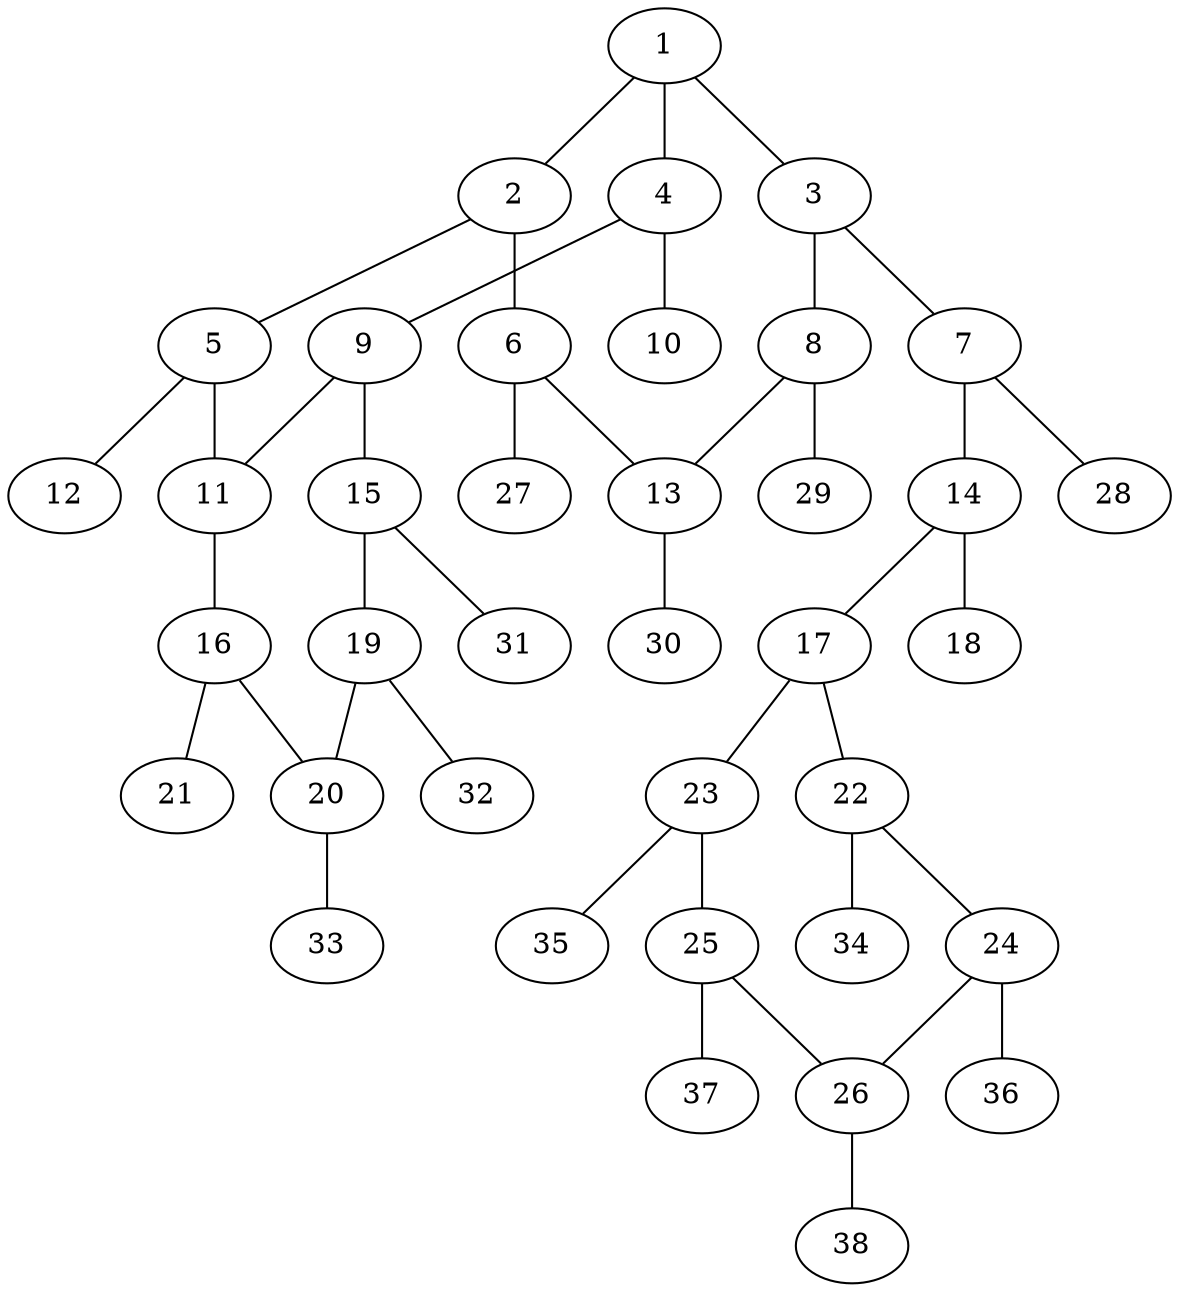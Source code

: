 graph molecule_2729 {
	1	 [chem=C];
	2	 [chem=C];
	1 -- 2	 [valence=1];
	3	 [chem=C];
	1 -- 3	 [valence=2];
	4	 [chem=C];
	1 -- 4	 [valence=1];
	5	 [chem=C];
	2 -- 5	 [valence=1];
	6	 [chem=C];
	2 -- 6	 [valence=2];
	7	 [chem=N];
	3 -- 7	 [valence=1];
	8	 [chem=C];
	3 -- 8	 [valence=1];
	9	 [chem=C];
	4 -- 9	 [valence=1];
	10	 [chem=O];
	4 -- 10	 [valence=2];
	11	 [chem=C];
	5 -- 11	 [valence=1];
	12	 [chem=O];
	5 -- 12	 [valence=2];
	13	 [chem=C];
	6 -- 13	 [valence=1];
	27	 [chem=H];
	6 -- 27	 [valence=1];
	14	 [chem=C];
	7 -- 14	 [valence=1];
	28	 [chem=H];
	7 -- 28	 [valence=1];
	8 -- 13	 [valence=2];
	29	 [chem=H];
	8 -- 29	 [valence=1];
	9 -- 11	 [valence=2];
	15	 [chem=C];
	9 -- 15	 [valence=1];
	16	 [chem=C];
	11 -- 16	 [valence=1];
	30	 [chem=H];
	13 -- 30	 [valence=1];
	17	 [chem=C];
	14 -- 17	 [valence=1];
	18	 [chem=O];
	14 -- 18	 [valence=2];
	19	 [chem=C];
	15 -- 19	 [valence=2];
	31	 [chem=H];
	15 -- 31	 [valence=1];
	20	 [chem=C];
	16 -- 20	 [valence=2];
	21	 [chem=Cl];
	16 -- 21	 [valence=1];
	22	 [chem=C];
	17 -- 22	 [valence=2];
	23	 [chem=C];
	17 -- 23	 [valence=1];
	19 -- 20	 [valence=1];
	32	 [chem=H];
	19 -- 32	 [valence=1];
	33	 [chem=H];
	20 -- 33	 [valence=1];
	24	 [chem=C];
	22 -- 24	 [valence=1];
	34	 [chem=H];
	22 -- 34	 [valence=1];
	25	 [chem=C];
	23 -- 25	 [valence=2];
	35	 [chem=H];
	23 -- 35	 [valence=1];
	26	 [chem=C];
	24 -- 26	 [valence=2];
	36	 [chem=H];
	24 -- 36	 [valence=1];
	25 -- 26	 [valence=1];
	37	 [chem=H];
	25 -- 37	 [valence=1];
	38	 [chem=H];
	26 -- 38	 [valence=1];
}

